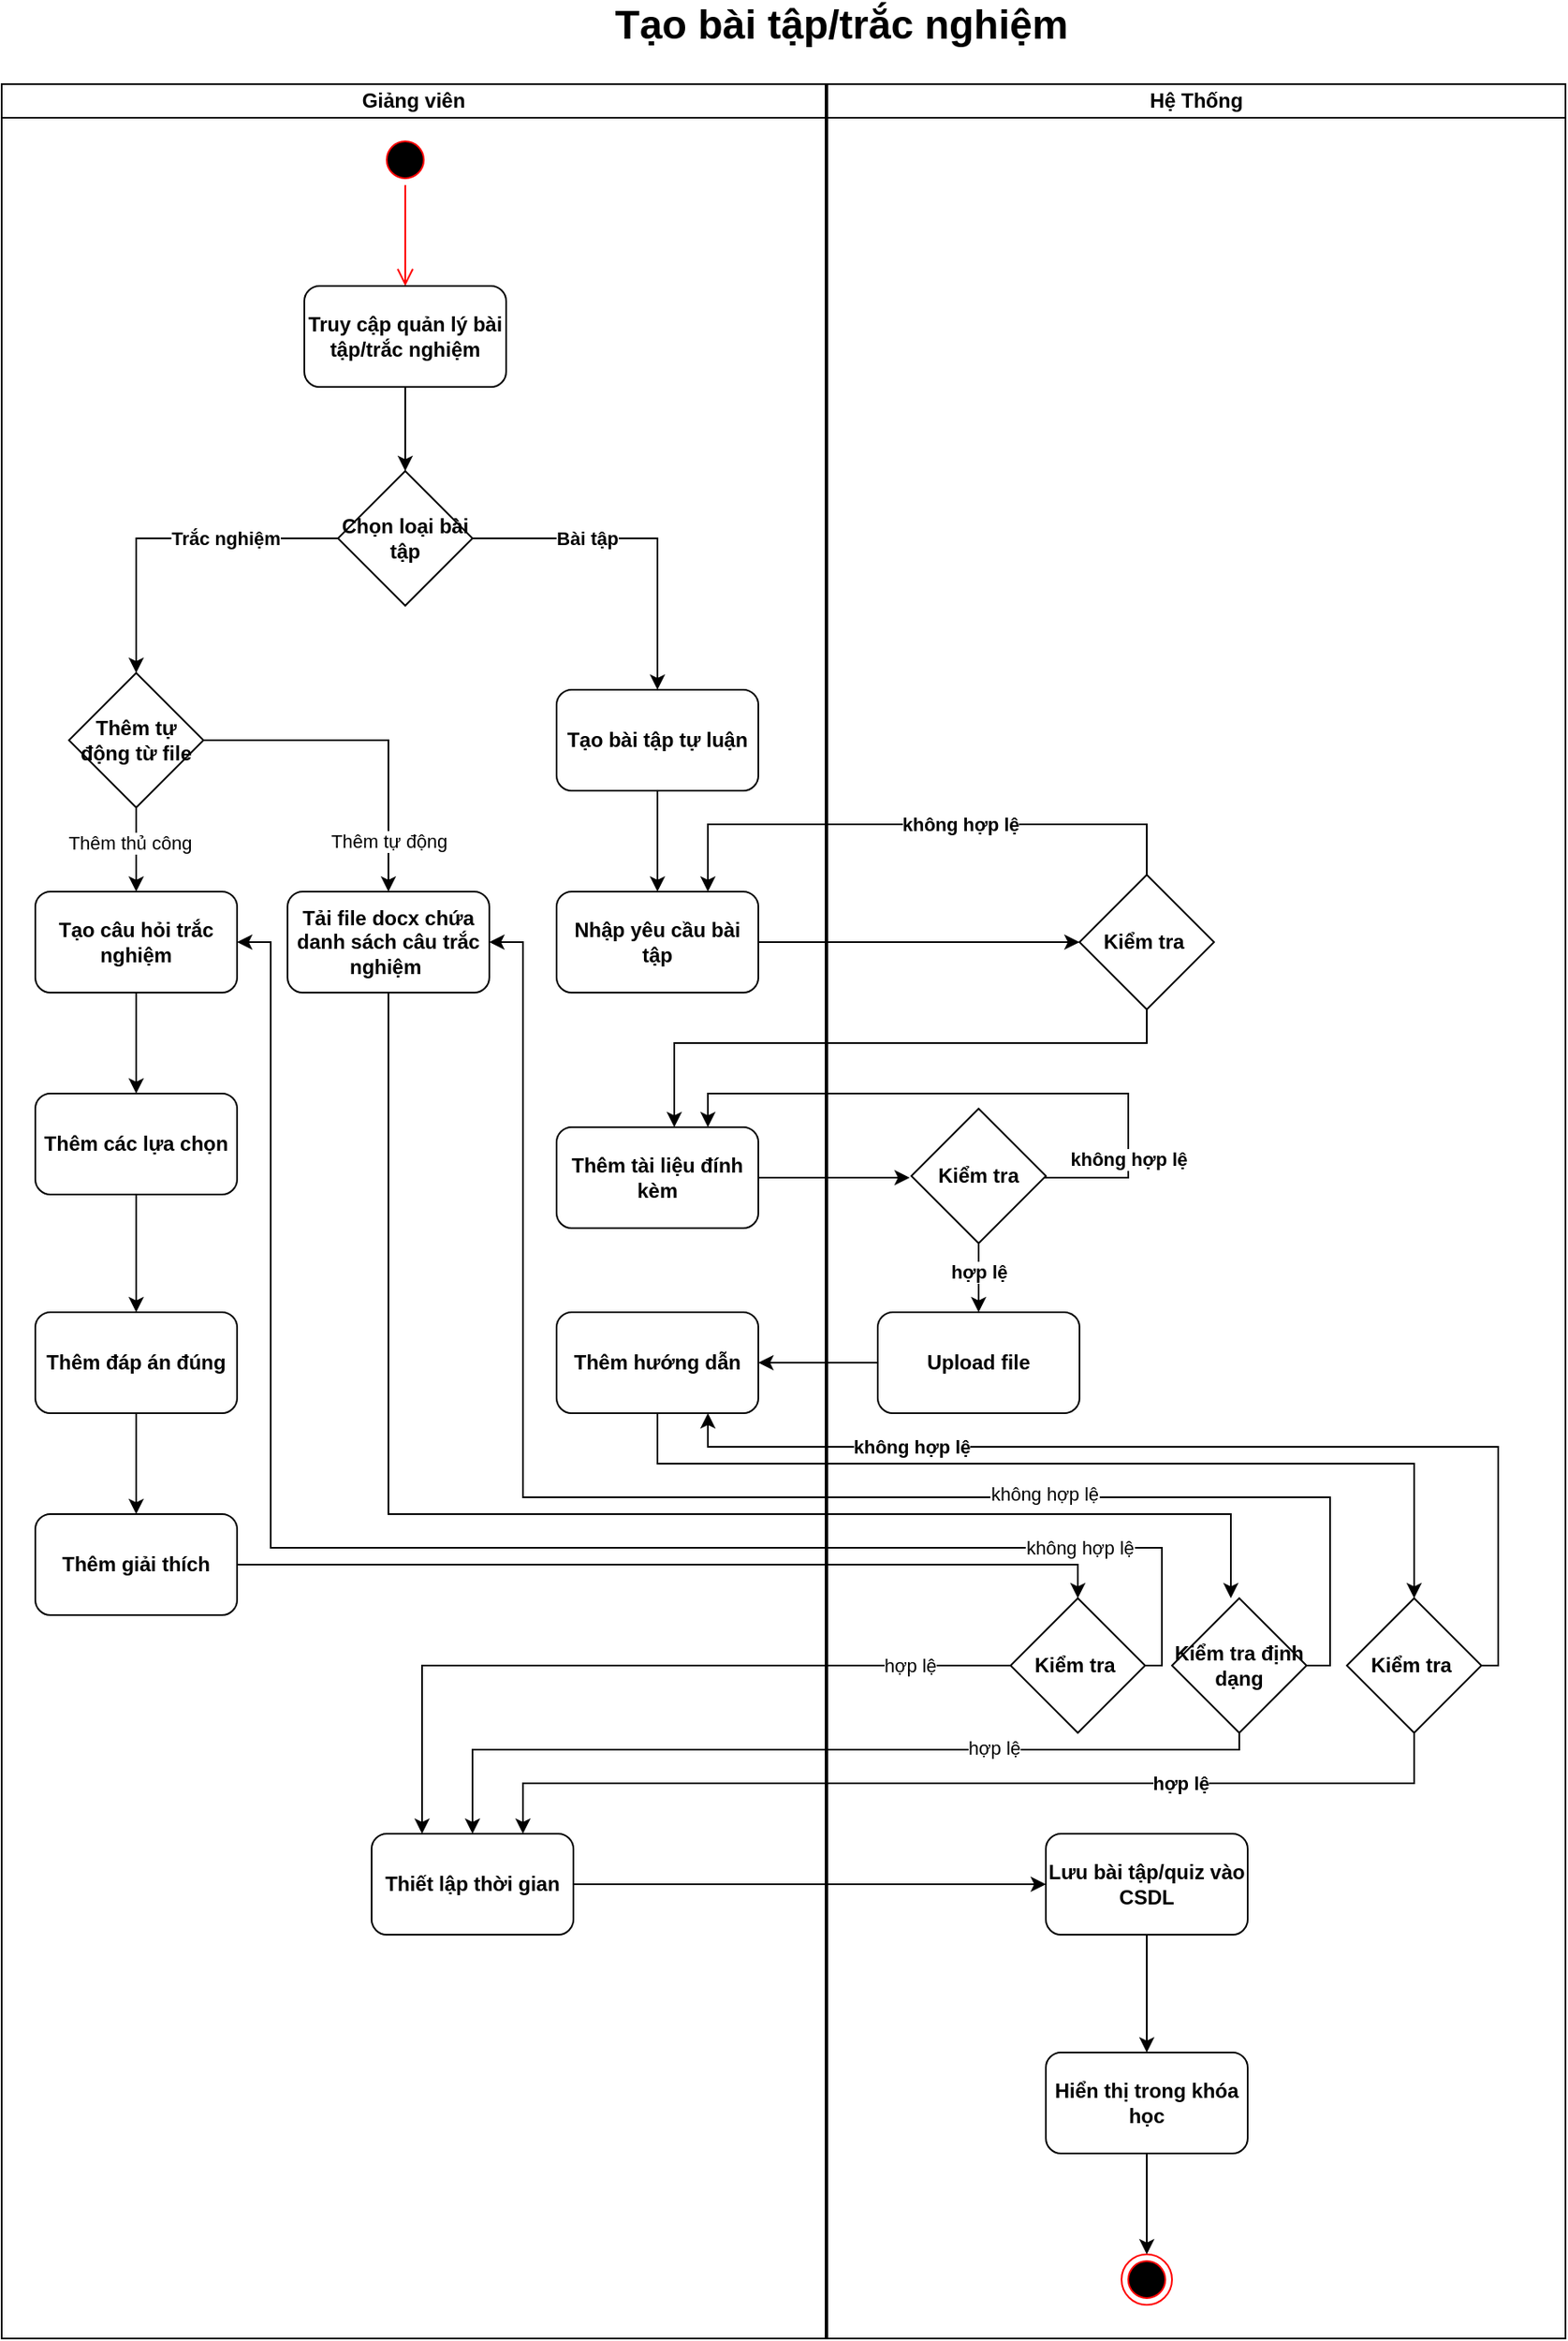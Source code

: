 <mxfile version="27.0.3">
  <diagram name="Page-1" id="DlPoKQayUkNDCnxsOmdn">
    <mxGraphModel dx="3032" dy="1222" grid="1" gridSize="10" guides="1" tooltips="1" connect="1" arrows="1" fold="1" page="1" pageScale="1" pageWidth="850" pageHeight="1100" math="0" shadow="0">
      <root>
        <mxCell id="0" />
        <mxCell id="1" parent="0" />
        <mxCell id="UGFMIuL5P9NvXVXn8VAR-1" value="Giảng viên" style="swimlane;startSize=20;whiteSpace=wrap;html=1;fontStyle=1" parent="1" vertex="1">
          <mxGeometry x="-40" y="150" width="490" height="1340" as="geometry" />
        </mxCell>
        <mxCell id="UGFMIuL5P9NvXVXn8VAR-2" value="" style="ellipse;html=1;shape=startState;fillColor=#000000;strokeColor=#ff0000;fontStyle=1" parent="UGFMIuL5P9NvXVXn8VAR-1" vertex="1">
          <mxGeometry x="225" y="30" width="30" height="30" as="geometry" />
        </mxCell>
        <mxCell id="UGFMIuL5P9NvXVXn8VAR-3" value="" style="edgeStyle=orthogonalEdgeStyle;html=1;verticalAlign=bottom;endArrow=open;endSize=8;strokeColor=#ff0000;rounded=0;fontStyle=1;entryX=0.5;entryY=0;entryDx=0;entryDy=0;" parent="UGFMIuL5P9NvXVXn8VAR-1" source="UGFMIuL5P9NvXVXn8VAR-2" edge="1" target="UGFMIuL5P9NvXVXn8VAR-44">
          <mxGeometry relative="1" as="geometry">
            <mxPoint x="185" y="120" as="targetPoint" />
            <Array as="points" />
          </mxGeometry>
        </mxCell>
        <mxCell id="UGFMIuL5P9NvXVXn8VAR-77" style="edgeStyle=orthogonalEdgeStyle;rounded=0;orthogonalLoop=1;jettySize=auto;html=1;fontStyle=1;entryX=0.5;entryY=0;entryDx=0;entryDy=0;" parent="UGFMIuL5P9NvXVXn8VAR-1" source="UGFMIuL5P9NvXVXn8VAR-73" target="CGTucAXShJNqEY0WRfko-59" edge="1">
          <mxGeometry relative="1" as="geometry" />
        </mxCell>
        <mxCell id="UGFMIuL5P9NvXVXn8VAR-78" value="Trắc nghiệm" style="edgeLabel;html=1;align=center;verticalAlign=middle;resizable=0;points=[];fontStyle=1" parent="UGFMIuL5P9NvXVXn8VAR-77" vertex="1" connectable="0">
          <mxGeometry x="-0.324" relative="1" as="geometry">
            <mxPoint as="offset" />
          </mxGeometry>
        </mxCell>
        <mxCell id="UGFMIuL5P9NvXVXn8VAR-80" style="edgeStyle=orthogonalEdgeStyle;rounded=0;orthogonalLoop=1;jettySize=auto;html=1;entryX=0.5;entryY=0;entryDx=0;entryDy=0;fontStyle=1" parent="UGFMIuL5P9NvXVXn8VAR-1" source="UGFMIuL5P9NvXVXn8VAR-73" target="UGFMIuL5P9NvXVXn8VAR-79" edge="1">
          <mxGeometry relative="1" as="geometry">
            <Array as="points">
              <mxPoint x="390" y="270" />
            </Array>
          </mxGeometry>
        </mxCell>
        <mxCell id="UGFMIuL5P9NvXVXn8VAR-81" value="Bài tập" style="edgeLabel;html=1;align=center;verticalAlign=middle;resizable=0;points=[];fontStyle=1" parent="UGFMIuL5P9NvXVXn8VAR-80" vertex="1" connectable="0">
          <mxGeometry x="-0.653" y="-3" relative="1" as="geometry">
            <mxPoint x="33" y="-3" as="offset" />
          </mxGeometry>
        </mxCell>
        <mxCell id="UGFMIuL5P9NvXVXn8VAR-73" value="Chọn loại bài tập" style="rhombus;whiteSpace=wrap;html=1;fontStyle=1" parent="UGFMIuL5P9NvXVXn8VAR-1" vertex="1">
          <mxGeometry x="200" y="230" width="80" height="80" as="geometry" />
        </mxCell>
        <mxCell id="UGFMIuL5P9NvXVXn8VAR-83" style="edgeStyle=orthogonalEdgeStyle;rounded=0;orthogonalLoop=1;jettySize=auto;html=1;entryX=0.5;entryY=0;entryDx=0;entryDy=0;fontStyle=1" parent="UGFMIuL5P9NvXVXn8VAR-1" source="UGFMIuL5P9NvXVXn8VAR-76" target="UGFMIuL5P9NvXVXn8VAR-82" edge="1">
          <mxGeometry relative="1" as="geometry" />
        </mxCell>
        <mxCell id="UGFMIuL5P9NvXVXn8VAR-76" value="Tạo câu hỏi trắc nghiệm" style="rounded=1;whiteSpace=wrap;html=1;fontStyle=1" parent="UGFMIuL5P9NvXVXn8VAR-1" vertex="1">
          <mxGeometry x="20" y="480" width="120" height="60" as="geometry" />
        </mxCell>
        <mxCell id="UGFMIuL5P9NvXVXn8VAR-87" style="edgeStyle=orthogonalEdgeStyle;rounded=0;orthogonalLoop=1;jettySize=auto;html=1;fontStyle=1" parent="UGFMIuL5P9NvXVXn8VAR-1" source="UGFMIuL5P9NvXVXn8VAR-79" target="UGFMIuL5P9NvXVXn8VAR-86" edge="1">
          <mxGeometry relative="1" as="geometry" />
        </mxCell>
        <mxCell id="UGFMIuL5P9NvXVXn8VAR-79" value="Tạo bài tập tự luận" style="rounded=1;whiteSpace=wrap;html=1;fontStyle=1" parent="UGFMIuL5P9NvXVXn8VAR-1" vertex="1">
          <mxGeometry x="330" y="360" width="120" height="60" as="geometry" />
        </mxCell>
        <mxCell id="UGFMIuL5P9NvXVXn8VAR-82" value="Thêm các lựa chọn" style="rounded=1;whiteSpace=wrap;html=1;fontStyle=1" parent="UGFMIuL5P9NvXVXn8VAR-1" vertex="1">
          <mxGeometry x="20" y="600" width="120" height="60" as="geometry" />
        </mxCell>
        <mxCell id="UGFMIuL5P9NvXVXn8VAR-86" value="Nhập yêu cầu bài tập" style="rounded=1;whiteSpace=wrap;html=1;fontStyle=1" parent="UGFMIuL5P9NvXVXn8VAR-1" vertex="1">
          <mxGeometry x="330" y="480" width="120" height="60" as="geometry" />
        </mxCell>
        <mxCell id="UGFMIuL5P9NvXVXn8VAR-93" style="edgeStyle=orthogonalEdgeStyle;rounded=0;orthogonalLoop=1;jettySize=auto;html=1;fontStyle=1" parent="UGFMIuL5P9NvXVXn8VAR-1" source="UGFMIuL5P9NvXVXn8VAR-84" target="UGFMIuL5P9NvXVXn8VAR-92" edge="1">
          <mxGeometry relative="1" as="geometry" />
        </mxCell>
        <mxCell id="UGFMIuL5P9NvXVXn8VAR-84" value="Thêm đáp án đúng" style="rounded=1;whiteSpace=wrap;html=1;fontStyle=1" parent="UGFMIuL5P9NvXVXn8VAR-1" vertex="1">
          <mxGeometry x="20" y="730" width="120" height="60" as="geometry" />
        </mxCell>
        <mxCell id="UGFMIuL5P9NvXVXn8VAR-104" style="edgeStyle=orthogonalEdgeStyle;rounded=0;orthogonalLoop=1;jettySize=auto;html=1;fontStyle=1" parent="UGFMIuL5P9NvXVXn8VAR-1" source="UGFMIuL5P9NvXVXn8VAR-88" edge="1">
          <mxGeometry relative="1" as="geometry">
            <mxPoint x="540" y="650.0" as="targetPoint" />
          </mxGeometry>
        </mxCell>
        <mxCell id="UGFMIuL5P9NvXVXn8VAR-88" value="Thêm tài liệu đính kèm" style="rounded=1;whiteSpace=wrap;html=1;fontStyle=1" parent="UGFMIuL5P9NvXVXn8VAR-1" vertex="1">
          <mxGeometry x="330" y="620" width="120" height="60" as="geometry" />
        </mxCell>
        <mxCell id="UGFMIuL5P9NvXVXn8VAR-92" value="Thêm giải thích" style="rounded=1;whiteSpace=wrap;html=1;fontStyle=1" parent="UGFMIuL5P9NvXVXn8VAR-1" vertex="1">
          <mxGeometry x="20" y="850" width="120" height="60" as="geometry" />
        </mxCell>
        <mxCell id="UGFMIuL5P9NvXVXn8VAR-94" value="Thêm hướng dẫn" style="rounded=1;whiteSpace=wrap;html=1;fontStyle=1" parent="UGFMIuL5P9NvXVXn8VAR-1" vertex="1">
          <mxGeometry x="330" y="730" width="120" height="60" as="geometry" />
        </mxCell>
        <mxCell id="UGFMIuL5P9NvXVXn8VAR-103" style="edgeStyle=orthogonalEdgeStyle;rounded=0;orthogonalLoop=1;jettySize=auto;html=1;fontStyle=1" parent="UGFMIuL5P9NvXVXn8VAR-1" source="UGFMIuL5P9NvXVXn8VAR-97" target="UGFMIuL5P9NvXVXn8VAR-102" edge="1">
          <mxGeometry relative="1" as="geometry" />
        </mxCell>
        <mxCell id="UGFMIuL5P9NvXVXn8VAR-106" value="hợp lệ" style="edgeLabel;html=1;align=center;verticalAlign=middle;resizable=0;points=[];fontStyle=1" parent="UGFMIuL5P9NvXVXn8VAR-103" vertex="1" connectable="0">
          <mxGeometry x="-0.19" relative="1" as="geometry">
            <mxPoint as="offset" />
          </mxGeometry>
        </mxCell>
        <mxCell id="UGFMIuL5P9NvXVXn8VAR-97" value="Kiểm tra" style="rhombus;whiteSpace=wrap;html=1;fontStyle=1" parent="UGFMIuL5P9NvXVXn8VAR-1" vertex="1">
          <mxGeometry x="541" y="609" width="80" height="80" as="geometry" />
        </mxCell>
        <mxCell id="UGFMIuL5P9NvXVXn8VAR-102" value="Upload file" style="rounded=1;whiteSpace=wrap;html=1;fontStyle=1" parent="UGFMIuL5P9NvXVXn8VAR-1" vertex="1">
          <mxGeometry x="521" y="730" width="120" height="60" as="geometry" />
        </mxCell>
        <mxCell id="UGFMIuL5P9NvXVXn8VAR-99" style="edgeStyle=orthogonalEdgeStyle;rounded=0;orthogonalLoop=1;jettySize=auto;html=1;entryX=0.75;entryY=0;entryDx=0;entryDy=0;fontStyle=1" parent="UGFMIuL5P9NvXVXn8VAR-1" source="UGFMIuL5P9NvXVXn8VAR-97" target="UGFMIuL5P9NvXVXn8VAR-88" edge="1">
          <mxGeometry relative="1" as="geometry">
            <Array as="points">
              <mxPoint x="670" y="650" />
              <mxPoint x="670" y="600" />
              <mxPoint x="420" y="600" />
            </Array>
          </mxGeometry>
        </mxCell>
        <mxCell id="UGFMIuL5P9NvXVXn8VAR-101" value="không hợp lệ" style="edgeLabel;html=1;align=center;verticalAlign=middle;resizable=0;points=[];fontStyle=1" parent="UGFMIuL5P9NvXVXn8VAR-99" vertex="1" connectable="0">
          <mxGeometry x="-0.592" relative="1" as="geometry">
            <mxPoint y="14" as="offset" />
          </mxGeometry>
        </mxCell>
        <mxCell id="UGFMIuL5P9NvXVXn8VAR-105" style="edgeStyle=orthogonalEdgeStyle;rounded=0;orthogonalLoop=1;jettySize=auto;html=1;fontStyle=1" parent="UGFMIuL5P9NvXVXn8VAR-1" source="UGFMIuL5P9NvXVXn8VAR-102" target="UGFMIuL5P9NvXVXn8VAR-94" edge="1">
          <mxGeometry relative="1" as="geometry" />
        </mxCell>
        <mxCell id="UGFMIuL5P9NvXVXn8VAR-85" style="edgeStyle=orthogonalEdgeStyle;rounded=0;orthogonalLoop=1;jettySize=auto;html=1;fontStyle=1" parent="UGFMIuL5P9NvXVXn8VAR-1" source="UGFMIuL5P9NvXVXn8VAR-82" target="UGFMIuL5P9NvXVXn8VAR-84" edge="1">
          <mxGeometry relative="1" as="geometry" />
        </mxCell>
        <mxCell id="UGFMIuL5P9NvXVXn8VAR-44" value="Truy cập quản lý bài tập/trắc nghiệm" style="rounded=1;whiteSpace=wrap;html=1;fontStyle=1" parent="UGFMIuL5P9NvXVXn8VAR-1" vertex="1">
          <mxGeometry x="180" y="120" width="120" height="60" as="geometry" />
        </mxCell>
        <mxCell id="UGFMIuL5P9NvXVXn8VAR-74" style="edgeStyle=orthogonalEdgeStyle;rounded=0;orthogonalLoop=1;jettySize=auto;html=1;fontStyle=1" parent="UGFMIuL5P9NvXVXn8VAR-1" source="UGFMIuL5P9NvXVXn8VAR-44" target="UGFMIuL5P9NvXVXn8VAR-73" edge="1">
          <mxGeometry relative="1" as="geometry" />
        </mxCell>
        <mxCell id="CGTucAXShJNqEY0WRfko-60" style="edgeStyle=orthogonalEdgeStyle;rounded=0;orthogonalLoop=1;jettySize=auto;html=1;" edge="1" parent="UGFMIuL5P9NvXVXn8VAR-1" source="CGTucAXShJNqEY0WRfko-59" target="UGFMIuL5P9NvXVXn8VAR-76">
          <mxGeometry relative="1" as="geometry" />
        </mxCell>
        <mxCell id="CGTucAXShJNqEY0WRfko-61" value="Thêm thủ công" style="edgeLabel;html=1;align=center;verticalAlign=middle;resizable=0;points=[];" vertex="1" connectable="0" parent="CGTucAXShJNqEY0WRfko-60">
          <mxGeometry x="-0.16" y="-4" relative="1" as="geometry">
            <mxPoint as="offset" />
          </mxGeometry>
        </mxCell>
        <mxCell id="CGTucAXShJNqEY0WRfko-63" style="edgeStyle=orthogonalEdgeStyle;rounded=0;orthogonalLoop=1;jettySize=auto;html=1;entryX=0.5;entryY=0;entryDx=0;entryDy=0;" edge="1" parent="UGFMIuL5P9NvXVXn8VAR-1" source="CGTucAXShJNqEY0WRfko-59" target="CGTucAXShJNqEY0WRfko-62">
          <mxGeometry relative="1" as="geometry" />
        </mxCell>
        <mxCell id="CGTucAXShJNqEY0WRfko-64" value="Thêm tự động" style="edgeLabel;html=1;align=center;verticalAlign=middle;resizable=0;points=[];" vertex="1" connectable="0" parent="CGTucAXShJNqEY0WRfko-63">
          <mxGeometry x="-0.19" y="1" relative="1" as="geometry">
            <mxPoint x="29" y="61" as="offset" />
          </mxGeometry>
        </mxCell>
        <mxCell id="CGTucAXShJNqEY0WRfko-59" value="Thêm tự động từ file" style="rhombus;whiteSpace=wrap;html=1;fontStyle=1" vertex="1" parent="UGFMIuL5P9NvXVXn8VAR-1">
          <mxGeometry x="40" y="350" width="80" height="80" as="geometry" />
        </mxCell>
        <mxCell id="CGTucAXShJNqEY0WRfko-62" value="Tải file docx chứa danh sách câu trắc nghiệm&amp;nbsp;" style="rounded=1;whiteSpace=wrap;html=1;fontStyle=1" vertex="1" parent="UGFMIuL5P9NvXVXn8VAR-1">
          <mxGeometry x="170" y="480" width="120" height="60" as="geometry" />
        </mxCell>
        <mxCell id="CGTucAXShJNqEY0WRfko-74" style="edgeStyle=orthogonalEdgeStyle;rounded=0;orthogonalLoop=1;jettySize=auto;html=1;entryX=0.5;entryY=0;entryDx=0;entryDy=0;exitX=0.5;exitY=1;exitDx=0;exitDy=0;" edge="1" parent="UGFMIuL5P9NvXVXn8VAR-1">
          <mxGeometry relative="1" as="geometry">
            <mxPoint x="225" y="540" as="sourcePoint" />
            <mxPoint x="731" y="900" as="targetPoint" />
            <Array as="points">
              <mxPoint x="230" y="540" />
              <mxPoint x="230" y="850" />
              <mxPoint x="731" y="850" />
            </Array>
          </mxGeometry>
        </mxCell>
        <mxCell id="UGFMIuL5P9NvXVXn8VAR-16" value="Hệ Thống" style="swimlane;startSize=20;whiteSpace=wrap;html=1;fontStyle=1" parent="1" vertex="1">
          <mxGeometry x="451" y="150" width="439" height="1340" as="geometry" />
        </mxCell>
        <mxCell id="UGFMIuL5P9NvXVXn8VAR-114" value="" style="ellipse;html=1;shape=endState;fillColor=#000000;strokeColor=#ff0000;fontStyle=1" parent="UGFMIuL5P9NvXVXn8VAR-16" vertex="1">
          <mxGeometry x="175" y="1290" width="30" height="30" as="geometry" />
        </mxCell>
        <mxCell id="UGFMIuL5P9NvXVXn8VAR-115" value="Kiểm tra&amp;nbsp;" style="rhombus;whiteSpace=wrap;html=1;fontStyle=1" parent="UGFMIuL5P9NvXVXn8VAR-16" vertex="1">
          <mxGeometry x="150" y="470" width="80" height="80" as="geometry" />
        </mxCell>
        <mxCell id="UGFMIuL5P9NvXVXn8VAR-90" value="Thiết lập thời gian" style="rounded=1;whiteSpace=wrap;html=1;fontStyle=1" parent="UGFMIuL5P9NvXVXn8VAR-16" vertex="1">
          <mxGeometry x="-271" y="1040" width="120" height="60" as="geometry" />
        </mxCell>
        <mxCell id="UGFMIuL5P9NvXVXn8VAR-113" style="edgeStyle=orthogonalEdgeStyle;rounded=0;orthogonalLoop=1;jettySize=auto;html=1;entryX=0.5;entryY=0;entryDx=0;entryDy=0;fontStyle=1" parent="UGFMIuL5P9NvXVXn8VAR-16" source="UGFMIuL5P9NvXVXn8VAR-110" target="UGFMIuL5P9NvXVXn8VAR-112" edge="1">
          <mxGeometry relative="1" as="geometry" />
        </mxCell>
        <mxCell id="UGFMIuL5P9NvXVXn8VAR-110" value="Lưu bài tập/quiz vào CSDL" style="rounded=1;whiteSpace=wrap;html=1;fontStyle=1" parent="UGFMIuL5P9NvXVXn8VAR-16" vertex="1">
          <mxGeometry x="130" y="1040" width="120" height="60" as="geometry" />
        </mxCell>
        <mxCell id="UGFMIuL5P9NvXVXn8VAR-121" style="edgeStyle=orthogonalEdgeStyle;rounded=0;orthogonalLoop=1;jettySize=auto;html=1;entryX=0.5;entryY=0;entryDx=0;entryDy=0;fontStyle=1" parent="UGFMIuL5P9NvXVXn8VAR-16" source="UGFMIuL5P9NvXVXn8VAR-112" target="UGFMIuL5P9NvXVXn8VAR-114" edge="1">
          <mxGeometry relative="1" as="geometry" />
        </mxCell>
        <mxCell id="UGFMIuL5P9NvXVXn8VAR-112" value="Hiển thị trong khóa học" style="rounded=1;whiteSpace=wrap;html=1;fontStyle=1" parent="UGFMIuL5P9NvXVXn8VAR-16" vertex="1">
          <mxGeometry x="130" y="1170" width="120" height="60" as="geometry" />
        </mxCell>
        <mxCell id="UGFMIuL5P9NvXVXn8VAR-111" style="edgeStyle=orthogonalEdgeStyle;rounded=0;orthogonalLoop=1;jettySize=auto;html=1;entryX=0;entryY=0.5;entryDx=0;entryDy=0;fontStyle=1" parent="UGFMIuL5P9NvXVXn8VAR-16" source="UGFMIuL5P9NvXVXn8VAR-90" target="UGFMIuL5P9NvXVXn8VAR-110" edge="1">
          <mxGeometry relative="1" as="geometry" />
        </mxCell>
        <mxCell id="UGFMIuL5P9NvXVXn8VAR-135" style="edgeStyle=orthogonalEdgeStyle;rounded=0;orthogonalLoop=1;jettySize=auto;html=1;entryX=0.75;entryY=0;entryDx=0;entryDy=0;fontStyle=1" parent="UGFMIuL5P9NvXVXn8VAR-16" source="UGFMIuL5P9NvXVXn8VAR-131" target="UGFMIuL5P9NvXVXn8VAR-90" edge="1">
          <mxGeometry relative="1" as="geometry">
            <Array as="points">
              <mxPoint x="349" y="1010" />
              <mxPoint x="-181" y="1010" />
            </Array>
          </mxGeometry>
        </mxCell>
        <mxCell id="UGFMIuL5P9NvXVXn8VAR-136" value="hợp lệ" style="edgeLabel;html=1;align=center;verticalAlign=middle;resizable=0;points=[];fontStyle=1" parent="UGFMIuL5P9NvXVXn8VAR-135" vertex="1" connectable="0">
          <mxGeometry x="-0.425" relative="1" as="geometry">
            <mxPoint as="offset" />
          </mxGeometry>
        </mxCell>
        <mxCell id="UGFMIuL5P9NvXVXn8VAR-131" value="Kiểm tra&amp;nbsp;" style="rhombus;whiteSpace=wrap;html=1;fontStyle=1" parent="UGFMIuL5P9NvXVXn8VAR-16" vertex="1">
          <mxGeometry x="309" y="900" width="80" height="80" as="geometry" />
        </mxCell>
        <mxCell id="CGTucAXShJNqEY0WRfko-75" style="edgeStyle=orthogonalEdgeStyle;rounded=0;orthogonalLoop=1;jettySize=auto;html=1;" edge="1" parent="UGFMIuL5P9NvXVXn8VAR-16" source="CGTucAXShJNqEY0WRfko-65" target="UGFMIuL5P9NvXVXn8VAR-90">
          <mxGeometry relative="1" as="geometry">
            <Array as="points">
              <mxPoint x="245" y="990" />
              <mxPoint x="-211" y="990" />
            </Array>
          </mxGeometry>
        </mxCell>
        <mxCell id="CGTucAXShJNqEY0WRfko-76" value="hợp lệ" style="edgeLabel;html=1;align=center;verticalAlign=middle;resizable=0;points=[];" vertex="1" connectable="0" parent="CGTucAXShJNqEY0WRfko-75">
          <mxGeometry x="0.207" y="-1" relative="1" as="geometry">
            <mxPoint x="155" as="offset" />
          </mxGeometry>
        </mxCell>
        <mxCell id="CGTucAXShJNqEY0WRfko-65" value="Kiểm tra định dạng" style="rhombus;whiteSpace=wrap;html=1;fontStyle=1" vertex="1" parent="UGFMIuL5P9NvXVXn8VAR-16">
          <mxGeometry x="205" y="900" width="80" height="80" as="geometry" />
        </mxCell>
        <mxCell id="CGTucAXShJNqEY0WRfko-84" style="edgeStyle=orthogonalEdgeStyle;rounded=0;orthogonalLoop=1;jettySize=auto;html=1;entryX=0.25;entryY=0;entryDx=0;entryDy=0;" edge="1" parent="UGFMIuL5P9NvXVXn8VAR-16" source="CGTucAXShJNqEY0WRfko-80" target="UGFMIuL5P9NvXVXn8VAR-90">
          <mxGeometry relative="1" as="geometry" />
        </mxCell>
        <mxCell id="CGTucAXShJNqEY0WRfko-85" value="hợp lệ" style="edgeLabel;html=1;align=center;verticalAlign=middle;resizable=0;points=[];" vertex="1" connectable="0" parent="CGTucAXShJNqEY0WRfko-84">
          <mxGeometry x="0.07" y="-3" relative="1" as="geometry">
            <mxPoint x="181" y="3" as="offset" />
          </mxGeometry>
        </mxCell>
        <mxCell id="CGTucAXShJNqEY0WRfko-80" value="Kiểm tra&amp;nbsp;" style="rhombus;whiteSpace=wrap;html=1;fontStyle=1" vertex="1" parent="UGFMIuL5P9NvXVXn8VAR-16">
          <mxGeometry x="109" y="900" width="80" height="80" as="geometry" />
        </mxCell>
        <mxCell id="UGFMIuL5P9NvXVXn8VAR-42" value="&lt;span style=&quot;font-size: 24px;&quot;&gt;Tạo bài tập/trắc nghiệm&lt;/span&gt;" style="text;html=1;align=center;verticalAlign=middle;whiteSpace=wrap;rounded=0;fontStyle=1" parent="1" vertex="1">
          <mxGeometry x="189" y="100" width="541" height="30" as="geometry" />
        </mxCell>
        <mxCell id="UGFMIuL5P9NvXVXn8VAR-117" style="edgeStyle=orthogonalEdgeStyle;rounded=0;orthogonalLoop=1;jettySize=auto;html=1;entryX=0;entryY=0.5;entryDx=0;entryDy=0;fontStyle=1" parent="1" source="UGFMIuL5P9NvXVXn8VAR-86" target="UGFMIuL5P9NvXVXn8VAR-115" edge="1">
          <mxGeometry relative="1" as="geometry" />
        </mxCell>
        <mxCell id="UGFMIuL5P9NvXVXn8VAR-118" style="edgeStyle=orthogonalEdgeStyle;rounded=0;orthogonalLoop=1;jettySize=auto;html=1;entryX=0.75;entryY=0;entryDx=0;entryDy=0;fontStyle=1" parent="1" source="UGFMIuL5P9NvXVXn8VAR-115" target="UGFMIuL5P9NvXVXn8VAR-86" edge="1">
          <mxGeometry relative="1" as="geometry">
            <Array as="points">
              <mxPoint x="641" y="590" />
              <mxPoint x="380" y="590" />
            </Array>
          </mxGeometry>
        </mxCell>
        <mxCell id="UGFMIuL5P9NvXVXn8VAR-119" value="không hợp lệ" style="edgeLabel;html=1;align=center;verticalAlign=middle;resizable=0;points=[];fontStyle=1" parent="UGFMIuL5P9NvXVXn8VAR-118" vertex="1" connectable="0">
          <mxGeometry x="-0.147" relative="1" as="geometry">
            <mxPoint as="offset" />
          </mxGeometry>
        </mxCell>
        <mxCell id="UGFMIuL5P9NvXVXn8VAR-120" style="edgeStyle=orthogonalEdgeStyle;rounded=0;orthogonalLoop=1;jettySize=auto;html=1;fontStyle=1" parent="1" source="UGFMIuL5P9NvXVXn8VAR-115" target="UGFMIuL5P9NvXVXn8VAR-88" edge="1">
          <mxGeometry relative="1" as="geometry">
            <Array as="points">
              <mxPoint x="641" y="720" />
              <mxPoint x="360" y="720" />
            </Array>
          </mxGeometry>
        </mxCell>
        <mxCell id="UGFMIuL5P9NvXVXn8VAR-133" style="edgeStyle=orthogonalEdgeStyle;rounded=0;orthogonalLoop=1;jettySize=auto;html=1;entryX=0.75;entryY=1;entryDx=0;entryDy=0;fontStyle=1" parent="1" source="UGFMIuL5P9NvXVXn8VAR-131" target="UGFMIuL5P9NvXVXn8VAR-94" edge="1">
          <mxGeometry relative="1" as="geometry">
            <Array as="points">
              <mxPoint x="850" y="1090" />
              <mxPoint x="850" y="960" />
              <mxPoint x="380" y="960" />
            </Array>
          </mxGeometry>
        </mxCell>
        <mxCell id="UGFMIuL5P9NvXVXn8VAR-134" value="không hợp lệ" style="edgeLabel;html=1;align=center;verticalAlign=middle;resizable=0;points=[];fontStyle=1" parent="UGFMIuL5P9NvXVXn8VAR-133" vertex="1" connectable="0">
          <mxGeometry x="-0.231" relative="1" as="geometry">
            <mxPoint x="-247" as="offset" />
          </mxGeometry>
        </mxCell>
        <mxCell id="CGTucAXShJNqEY0WRfko-77" style="edgeStyle=orthogonalEdgeStyle;rounded=0;orthogonalLoop=1;jettySize=auto;html=1;entryX=1;entryY=0.5;entryDx=0;entryDy=0;" edge="1" parent="1" source="CGTucAXShJNqEY0WRfko-65" target="CGTucAXShJNqEY0WRfko-62">
          <mxGeometry relative="1" as="geometry">
            <Array as="points">
              <mxPoint x="750" y="1090" />
              <mxPoint x="750" y="990" />
              <mxPoint x="270" y="990" />
              <mxPoint x="270" y="660" />
            </Array>
          </mxGeometry>
        </mxCell>
        <mxCell id="CGTucAXShJNqEY0WRfko-78" value="không hợp lệ" style="edgeLabel;html=1;align=center;verticalAlign=middle;resizable=0;points=[];" vertex="1" connectable="0" parent="CGTucAXShJNqEY0WRfko-77">
          <mxGeometry x="-0.214" y="-2" relative="1" as="geometry">
            <mxPoint x="87" as="offset" />
          </mxGeometry>
        </mxCell>
        <mxCell id="CGTucAXShJNqEY0WRfko-79" style="edgeStyle=orthogonalEdgeStyle;rounded=0;orthogonalLoop=1;jettySize=auto;html=1;entryX=0.5;entryY=0;entryDx=0;entryDy=0;" edge="1" parent="1" source="UGFMIuL5P9NvXVXn8VAR-94" target="UGFMIuL5P9NvXVXn8VAR-131">
          <mxGeometry relative="1" as="geometry">
            <Array as="points">
              <mxPoint x="350" y="970" />
              <mxPoint x="800" y="970" />
            </Array>
          </mxGeometry>
        </mxCell>
        <mxCell id="CGTucAXShJNqEY0WRfko-81" style="edgeStyle=orthogonalEdgeStyle;rounded=0;orthogonalLoop=1;jettySize=auto;html=1;entryX=0.5;entryY=0;entryDx=0;entryDy=0;" edge="1" parent="1" source="UGFMIuL5P9NvXVXn8VAR-92" target="CGTucAXShJNqEY0WRfko-80">
          <mxGeometry relative="1" as="geometry">
            <Array as="points">
              <mxPoint x="600" y="1030" />
            </Array>
          </mxGeometry>
        </mxCell>
        <mxCell id="CGTucAXShJNqEY0WRfko-82" style="edgeStyle=orthogonalEdgeStyle;rounded=0;orthogonalLoop=1;jettySize=auto;html=1;entryX=1;entryY=0.5;entryDx=0;entryDy=0;" edge="1" parent="1" source="CGTucAXShJNqEY0WRfko-80" target="UGFMIuL5P9NvXVXn8VAR-76">
          <mxGeometry relative="1" as="geometry">
            <Array as="points">
              <mxPoint x="650" y="1090" />
              <mxPoint x="650" y="1020" />
              <mxPoint x="120" y="1020" />
              <mxPoint x="120" y="660" />
            </Array>
          </mxGeometry>
        </mxCell>
        <mxCell id="CGTucAXShJNqEY0WRfko-83" value="không hợp lệ" style="edgeLabel;html=1;align=center;verticalAlign=middle;resizable=0;points=[];" vertex="1" connectable="0" parent="CGTucAXShJNqEY0WRfko-82">
          <mxGeometry x="-0.504" y="-1" relative="1" as="geometry">
            <mxPoint x="116" y="1" as="offset" />
          </mxGeometry>
        </mxCell>
      </root>
    </mxGraphModel>
  </diagram>
</mxfile>
